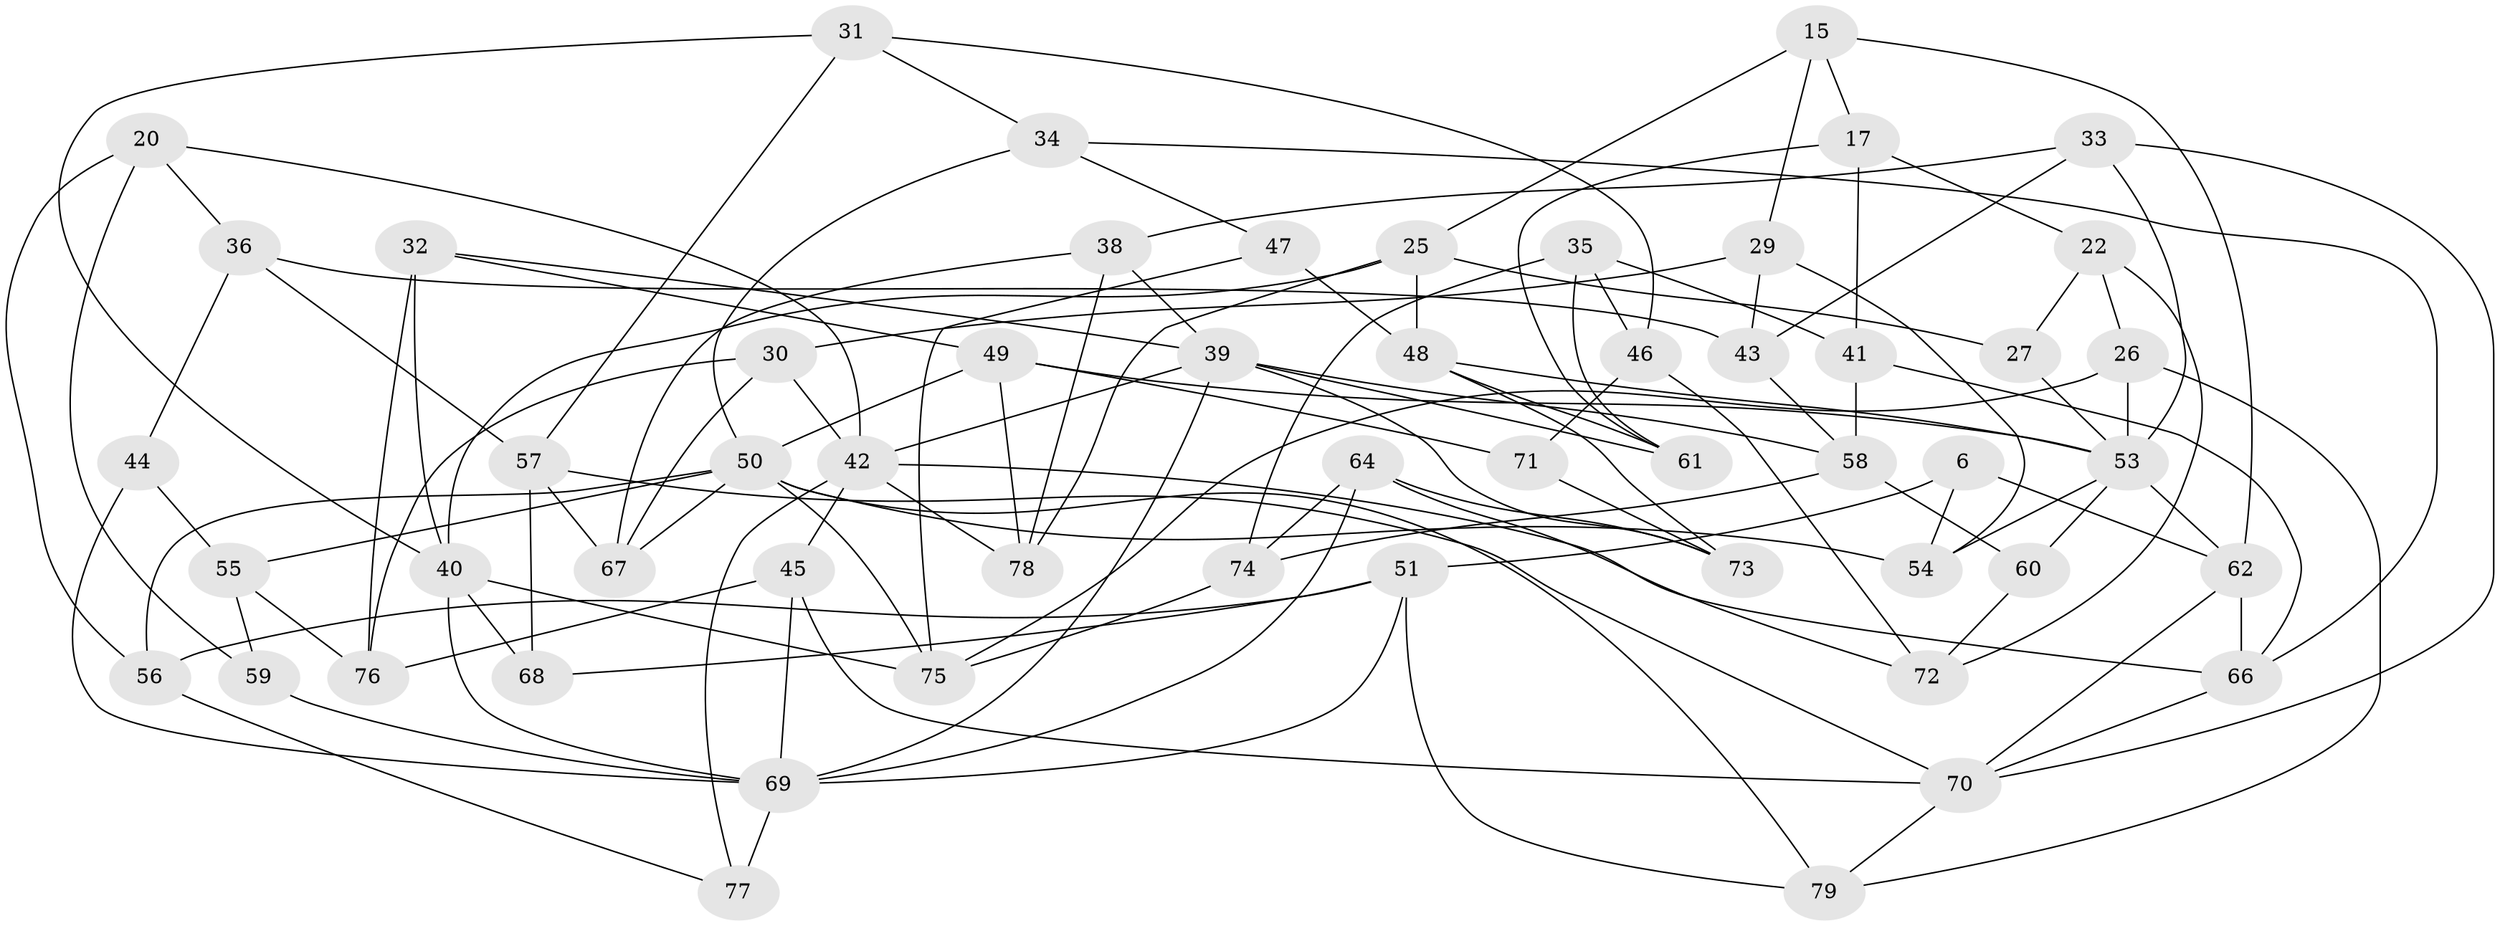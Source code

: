 // original degree distribution, {4: 1.0}
// Generated by graph-tools (version 1.1) at 2025/02/03/04/25 22:02:25]
// undirected, 55 vertices, 121 edges
graph export_dot {
graph [start="1"]
  node [color=gray90,style=filled];
  6;
  15;
  17;
  20;
  22;
  25 [super="+10"];
  26;
  27;
  29;
  30;
  31;
  32;
  33;
  34;
  35;
  36;
  38;
  39 [super="+21"];
  40 [super="+2+28"];
  41;
  42 [super="+5+19"];
  43;
  44;
  45;
  46;
  47;
  48 [super="+16"];
  49 [super="+37"];
  50 [super="+18"];
  51 [super="+3"];
  53 [super="+13"];
  54;
  55;
  56;
  57 [super="+7"];
  58 [super="+11"];
  59;
  60;
  61;
  62 [super="+4"];
  64;
  66 [super="+23"];
  67;
  68;
  69 [super="+52+65"];
  70 [super="+14"];
  71;
  72;
  73;
  74;
  75 [super="+63"];
  76;
  77;
  78;
  79;
  6 -- 54;
  6 -- 51 [weight=2];
  6 -- 62;
  15 -- 62;
  15 -- 17;
  15 -- 29;
  15 -- 25;
  17 -- 22;
  17 -- 61;
  17 -- 41;
  20 -- 42;
  20 -- 36;
  20 -- 56;
  20 -- 59;
  22 -- 27;
  22 -- 26;
  22 -- 72;
  25 -- 27 [weight=2];
  25 -- 48;
  25 -- 78;
  25 -- 40;
  26 -- 79;
  26 -- 53;
  26 -- 75;
  27 -- 53;
  29 -- 54;
  29 -- 43;
  29 -- 30;
  30 -- 76;
  30 -- 67;
  30 -- 42;
  31 -- 46;
  31 -- 34;
  31 -- 57;
  31 -- 40;
  32 -- 76;
  32 -- 49;
  32 -- 40;
  32 -- 39;
  33 -- 38;
  33 -- 43;
  33 -- 53;
  33 -- 70;
  34 -- 47;
  34 -- 50;
  34 -- 66;
  35 -- 41;
  35 -- 46;
  35 -- 61;
  35 -- 74;
  36 -- 44;
  36 -- 43;
  36 -- 57;
  38 -- 67;
  38 -- 78;
  38 -- 39;
  39 -- 73;
  39 -- 42 [weight=2];
  39 -- 58;
  39 -- 61;
  39 -- 69;
  40 -- 75 [weight=2];
  40 -- 68;
  40 -- 69 [weight=2];
  41 -- 66;
  41 -- 58;
  42 -- 78;
  42 -- 77;
  42 -- 66;
  42 -- 45;
  43 -- 58;
  44 -- 69 [weight=2];
  44 -- 55;
  45 -- 70;
  45 -- 76;
  45 -- 69;
  46 -- 72;
  46 -- 71;
  47 -- 48 [weight=2];
  47 -- 75;
  48 -- 61;
  48 -- 73;
  48 -- 53;
  49 -- 71 [weight=2];
  49 -- 78;
  49 -- 50;
  49 -- 53;
  50 -- 67;
  50 -- 55;
  50 -- 79;
  50 -- 54;
  50 -- 56;
  50 -- 75;
  51 -- 79;
  51 -- 68;
  51 -- 56;
  51 -- 69;
  53 -- 60;
  53 -- 54;
  53 -- 62;
  55 -- 76;
  55 -- 59;
  56 -- 77;
  57 -- 68 [weight=2];
  57 -- 67;
  57 -- 70;
  58 -- 60 [weight=2];
  58 -- 74;
  59 -- 69 [weight=2];
  60 -- 72;
  62 -- 70;
  62 -- 66 [weight=2];
  64 -- 73;
  64 -- 74;
  64 -- 72;
  64 -- 69;
  66 -- 70;
  69 -- 77 [weight=2];
  70 -- 79;
  71 -- 73;
  74 -- 75;
}
